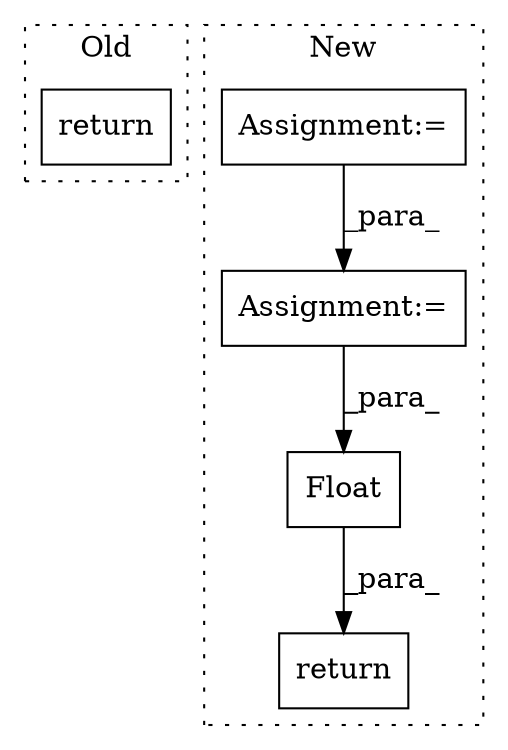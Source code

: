 digraph G {
subgraph cluster0 {
1 [label="return" a="41" s="1809" l="7" shape="box"];
label = "Old";
style="dotted";
}
subgraph cluster1 {
2 [label="Float" a="32" s="1568,1582" l="6,1" shape="box"];
3 [label="return" a="41" s="1560" l="7" shape="box"];
4 [label="Assignment:=" a="7" s="1285" l="1" shape="box"];
5 [label="Assignment:=" a="7" s="1510" l="2" shape="box"];
label = "New";
style="dotted";
}
2 -> 3 [label="_para_"];
4 -> 5 [label="_para_"];
5 -> 2 [label="_para_"];
}